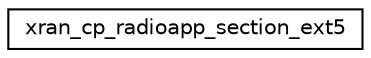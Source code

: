 digraph "Graphical Class Hierarchy"
{
 // LATEX_PDF_SIZE
  edge [fontname="Helvetica",fontsize="10",labelfontname="Helvetica",labelfontsize="10"];
  node [fontname="Helvetica",fontsize="10",shape=record];
  rankdir="LR";
  Node0 [label="xran_cp_radioapp_section_ext5",height=0.2,width=0.4,color="black", fillcolor="white", style="filled",URL="$structxran__cp__radioapp__section__ext5.html",tooltip=" "];
}

